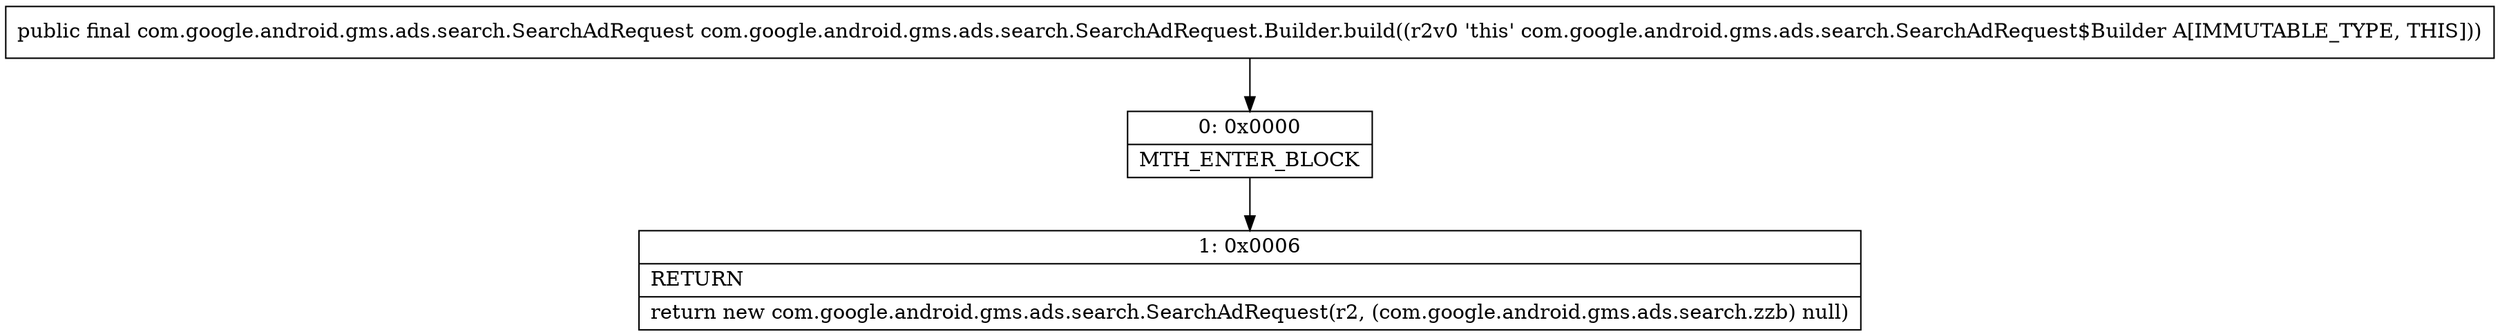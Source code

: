 digraph "CFG forcom.google.android.gms.ads.search.SearchAdRequest.Builder.build()Lcom\/google\/android\/gms\/ads\/search\/SearchAdRequest;" {
Node_0 [shape=record,label="{0\:\ 0x0000|MTH_ENTER_BLOCK\l}"];
Node_1 [shape=record,label="{1\:\ 0x0006|RETURN\l|return new com.google.android.gms.ads.search.SearchAdRequest(r2, (com.google.android.gms.ads.search.zzb) null)\l}"];
MethodNode[shape=record,label="{public final com.google.android.gms.ads.search.SearchAdRequest com.google.android.gms.ads.search.SearchAdRequest.Builder.build((r2v0 'this' com.google.android.gms.ads.search.SearchAdRequest$Builder A[IMMUTABLE_TYPE, THIS])) }"];
MethodNode -> Node_0;
Node_0 -> Node_1;
}

